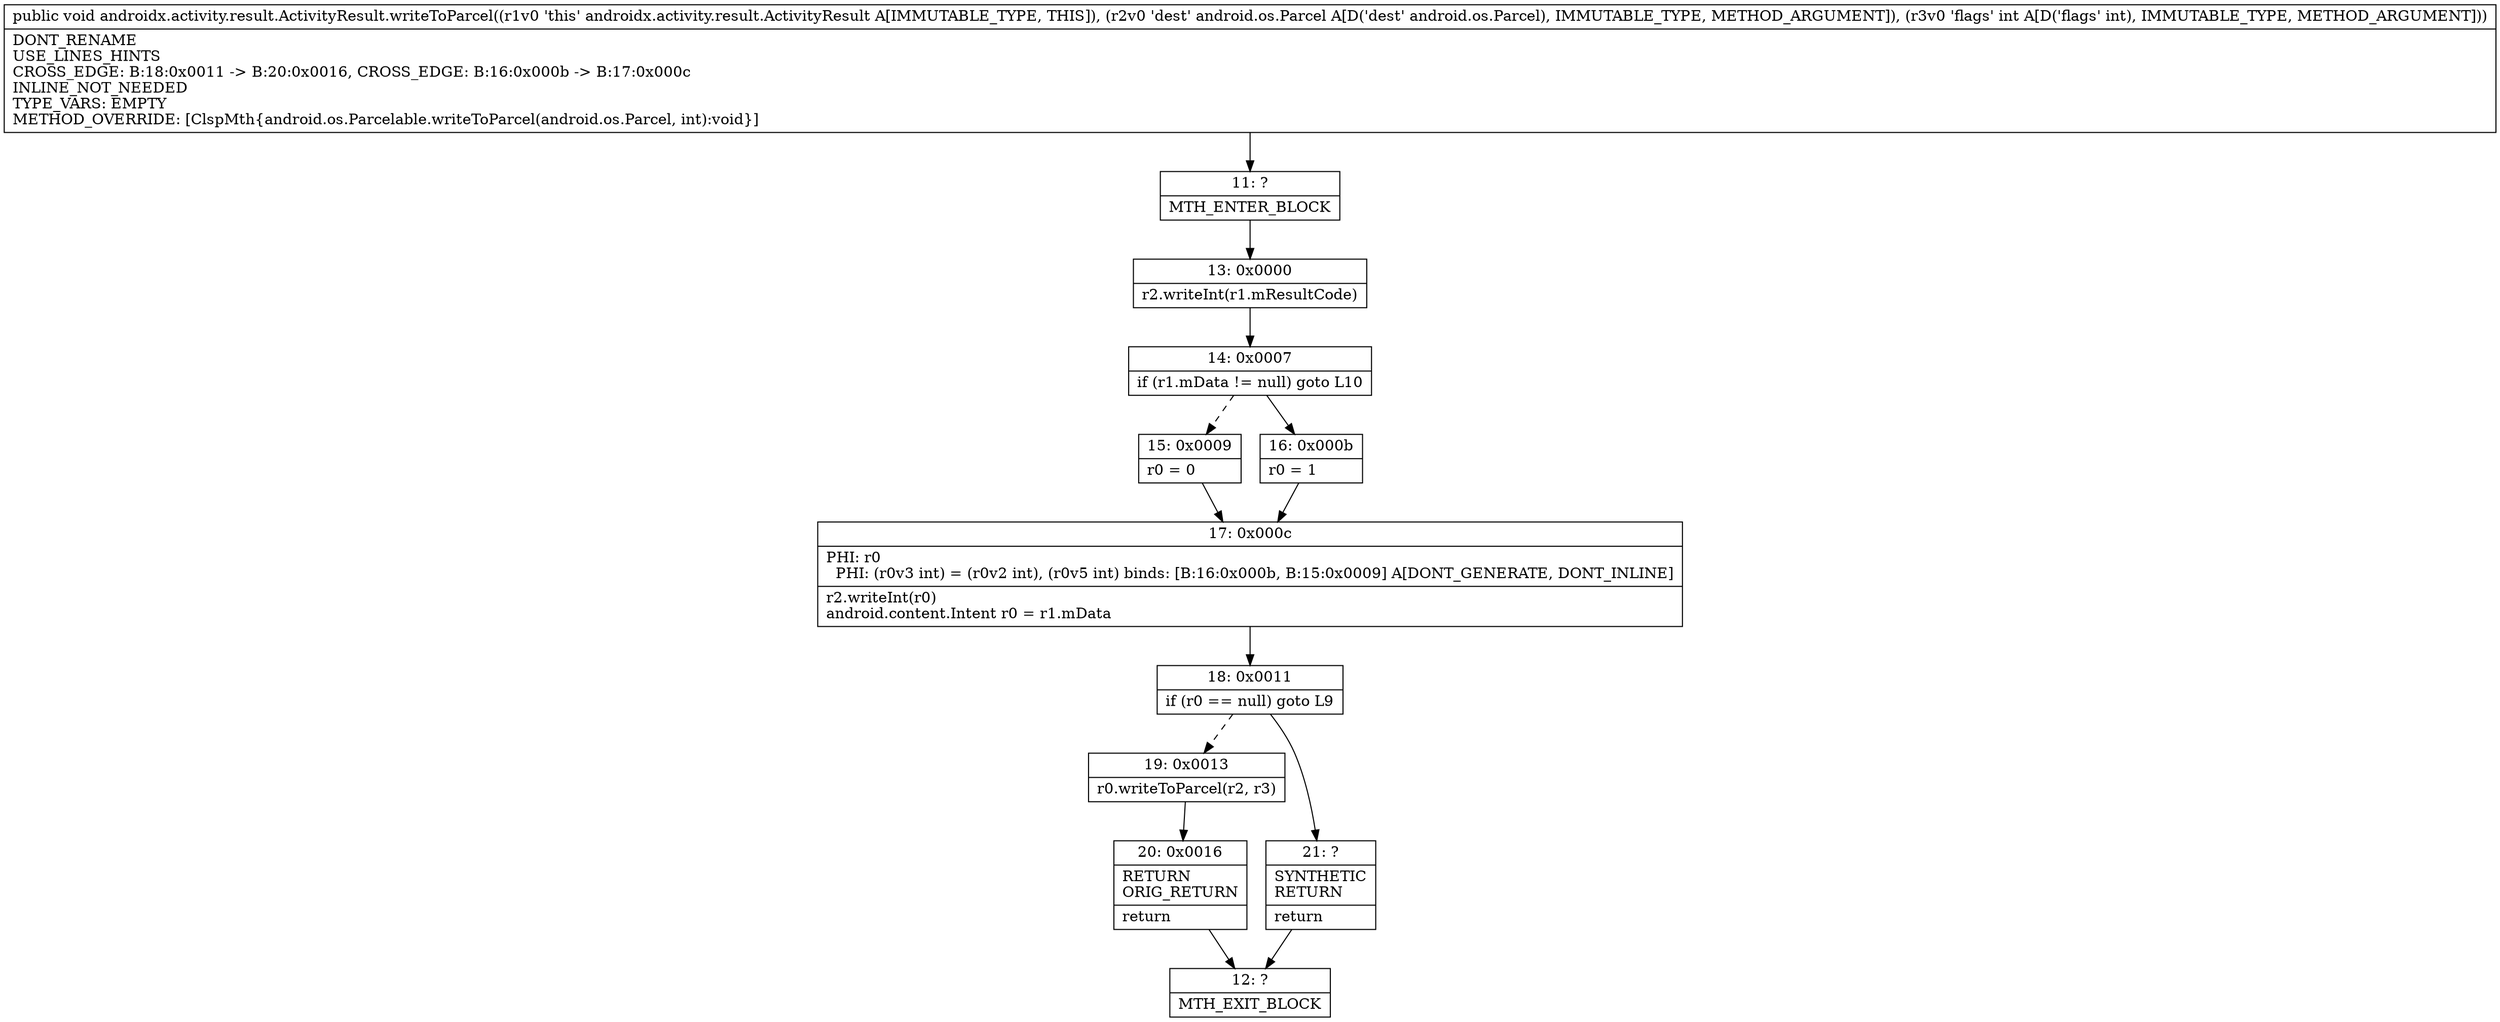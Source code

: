 digraph "CFG forandroidx.activity.result.ActivityResult.writeToParcel(Landroid\/os\/Parcel;I)V" {
Node_11 [shape=record,label="{11\:\ ?|MTH_ENTER_BLOCK\l}"];
Node_13 [shape=record,label="{13\:\ 0x0000|r2.writeInt(r1.mResultCode)\l}"];
Node_14 [shape=record,label="{14\:\ 0x0007|if (r1.mData != null) goto L10\l}"];
Node_15 [shape=record,label="{15\:\ 0x0009|r0 = 0\l}"];
Node_17 [shape=record,label="{17\:\ 0x000c|PHI: r0 \l  PHI: (r0v3 int) = (r0v2 int), (r0v5 int) binds: [B:16:0x000b, B:15:0x0009] A[DONT_GENERATE, DONT_INLINE]\l|r2.writeInt(r0)\landroid.content.Intent r0 = r1.mData\l}"];
Node_18 [shape=record,label="{18\:\ 0x0011|if (r0 == null) goto L9\l}"];
Node_19 [shape=record,label="{19\:\ 0x0013|r0.writeToParcel(r2, r3)\l}"];
Node_20 [shape=record,label="{20\:\ 0x0016|RETURN\lORIG_RETURN\l|return\l}"];
Node_12 [shape=record,label="{12\:\ ?|MTH_EXIT_BLOCK\l}"];
Node_21 [shape=record,label="{21\:\ ?|SYNTHETIC\lRETURN\l|return\l}"];
Node_16 [shape=record,label="{16\:\ 0x000b|r0 = 1\l}"];
MethodNode[shape=record,label="{public void androidx.activity.result.ActivityResult.writeToParcel((r1v0 'this' androidx.activity.result.ActivityResult A[IMMUTABLE_TYPE, THIS]), (r2v0 'dest' android.os.Parcel A[D('dest' android.os.Parcel), IMMUTABLE_TYPE, METHOD_ARGUMENT]), (r3v0 'flags' int A[D('flags' int), IMMUTABLE_TYPE, METHOD_ARGUMENT]))  | DONT_RENAME\lUSE_LINES_HINTS\lCROSS_EDGE: B:18:0x0011 \-\> B:20:0x0016, CROSS_EDGE: B:16:0x000b \-\> B:17:0x000c\lINLINE_NOT_NEEDED\lTYPE_VARS: EMPTY\lMETHOD_OVERRIDE: [ClspMth\{android.os.Parcelable.writeToParcel(android.os.Parcel, int):void\}]\l}"];
MethodNode -> Node_11;Node_11 -> Node_13;
Node_13 -> Node_14;
Node_14 -> Node_15[style=dashed];
Node_14 -> Node_16;
Node_15 -> Node_17;
Node_17 -> Node_18;
Node_18 -> Node_19[style=dashed];
Node_18 -> Node_21;
Node_19 -> Node_20;
Node_20 -> Node_12;
Node_21 -> Node_12;
Node_16 -> Node_17;
}

